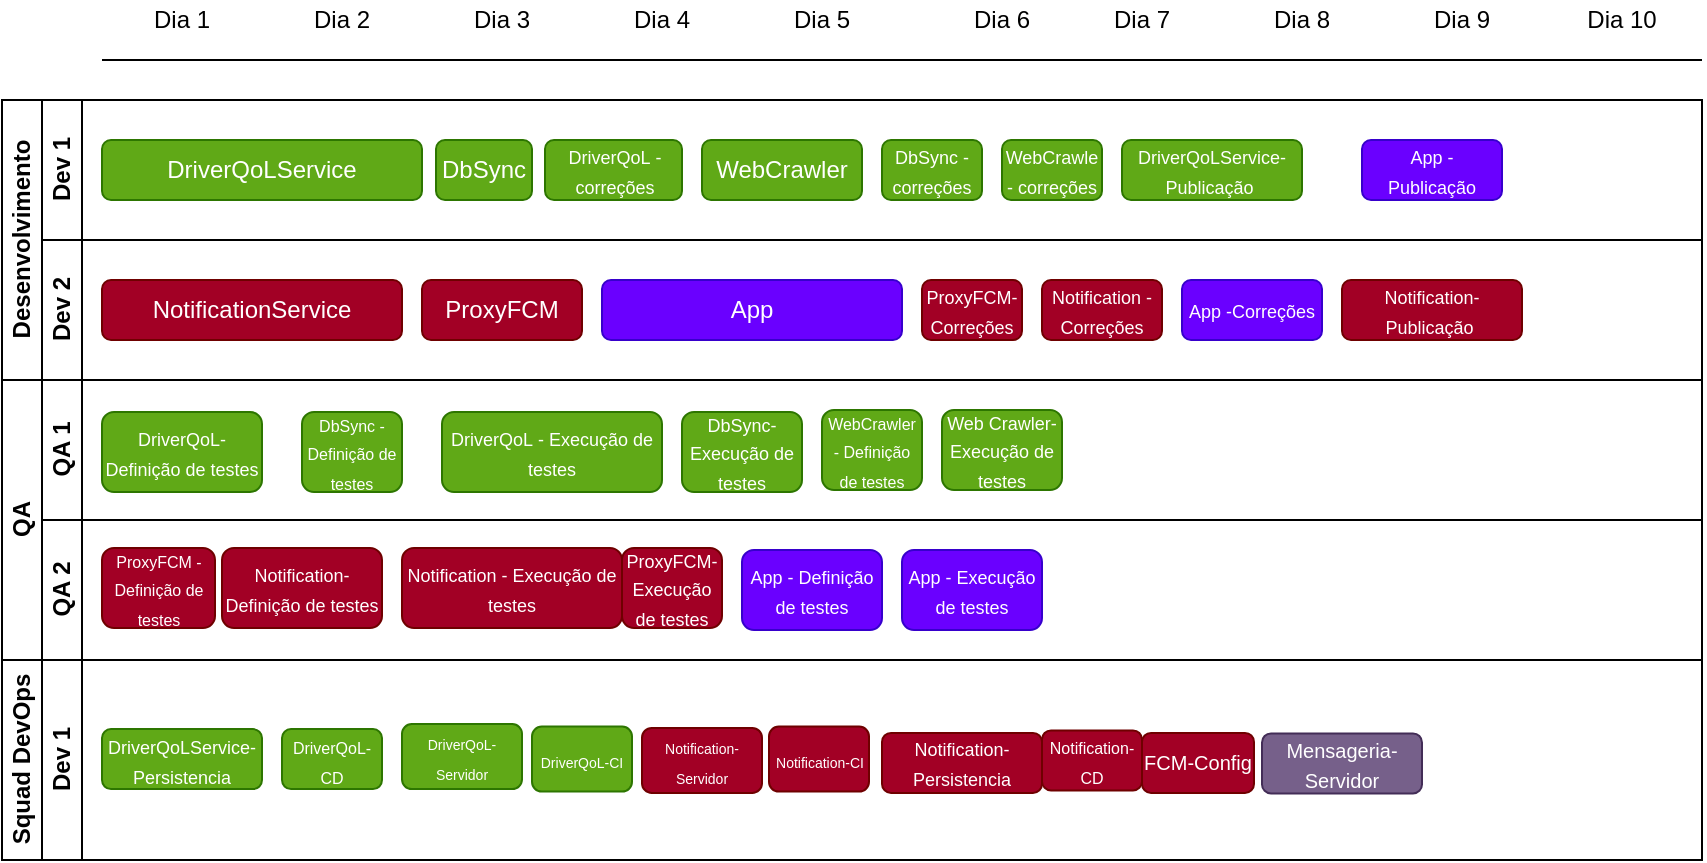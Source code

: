 <mxfile>
    <diagram id="xLTNWfZfP8uCeLcuHM0t" name="Page-1">
        <mxGraphModel dx="1140" dy="658" grid="1" gridSize="10" guides="1" tooltips="1" connect="1" arrows="1" fold="1" page="1" pageScale="1" pageWidth="827" pageHeight="1169" math="0" shadow="0">
            <root>
                <mxCell id="0"/>
                <mxCell id="1" parent="0"/>
                <mxCell id="2" value="Desenvolvimento" style="swimlane;html=1;childLayout=stackLayout;resizeParent=1;resizeParentMax=0;horizontal=0;startSize=20;horizontalStack=0;" vertex="1" parent="1">
                    <mxGeometry x="30" y="60" width="850" height="140" as="geometry"/>
                </mxCell>
                <mxCell id="3" value="Dev 1" style="swimlane;html=1;startSize=20;horizontal=0;" vertex="1" parent="2">
                    <mxGeometry x="20" width="830" height="70" as="geometry"/>
                </mxCell>
                <mxCell id="8" value="DriverQoLService" style="rounded=1;whiteSpace=wrap;html=1;fillColor=#60a917;strokeColor=#2D7600;fontColor=#ffffff;" vertex="1" parent="3">
                    <mxGeometry x="30" y="20" width="160" height="30" as="geometry"/>
                </mxCell>
                <mxCell id="52" value="&lt;font style=&quot;font-size: 9px&quot;&gt;DriverQoL&amp;nbsp;- correções&lt;/font&gt;" style="rounded=1;whiteSpace=wrap;html=1;fillColor=#60a917;strokeColor=#2D7600;fontColor=#ffffff;" vertex="1" parent="3">
                    <mxGeometry x="251.5" y="20" width="68.5" height="30" as="geometry"/>
                </mxCell>
                <mxCell id="12" value="DbSync" style="rounded=1;whiteSpace=wrap;html=1;fillColor=#60a917;strokeColor=#2D7600;fontColor=#ffffff;" vertex="1" parent="3">
                    <mxGeometry x="197" y="20" width="48" height="30" as="geometry"/>
                </mxCell>
                <mxCell id="74" value="&lt;font style=&quot;font-size: 9px&quot;&gt;DbSync - correções&lt;/font&gt;" style="rounded=1;whiteSpace=wrap;html=1;fillColor=#60a917;strokeColor=#2D7600;fontColor=#ffffff;" vertex="1" parent="3">
                    <mxGeometry x="420" y="20" width="50" height="30" as="geometry"/>
                </mxCell>
                <mxCell id="17" value="WebCrawler" style="rounded=1;whiteSpace=wrap;html=1;fillColor=#60a917;strokeColor=#2D7600;fontColor=#ffffff;" vertex="1" parent="3">
                    <mxGeometry x="330" y="20" width="80" height="30" as="geometry"/>
                </mxCell>
                <mxCell id="81" value="&lt;font style=&quot;font-size: 9px&quot;&gt;WebCrawle - correções&lt;/font&gt;" style="rounded=1;whiteSpace=wrap;html=1;fillColor=#60a917;strokeColor=#2D7600;fontColor=#ffffff;" vertex="1" parent="3">
                    <mxGeometry x="480" y="20" width="50" height="30" as="geometry"/>
                </mxCell>
                <mxCell id="84" value="&lt;font style=&quot;font-size: 9px&quot;&gt;DriverQoLService-Publicação&amp;nbsp;&lt;/font&gt;" style="rounded=1;whiteSpace=wrap;html=1;fillColor=#60a917;strokeColor=#2D7600;fontColor=#ffffff;" vertex="1" parent="3">
                    <mxGeometry x="540" y="20" width="90" height="30" as="geometry"/>
                </mxCell>
                <mxCell id="86" value="&lt;font style=&quot;font-size: 9px&quot;&gt;App - Publicação&lt;/font&gt;" style="rounded=1;whiteSpace=wrap;html=1;fillColor=#6a00ff;strokeColor=#3700CC;fontColor=#ffffff;" vertex="1" parent="3">
                    <mxGeometry x="660" y="20" width="70" height="30" as="geometry"/>
                </mxCell>
                <mxCell id="4" value="Dev 2" style="swimlane;html=1;startSize=20;horizontal=0;" vertex="1" parent="2">
                    <mxGeometry x="20" y="70" width="830" height="70" as="geometry"/>
                </mxCell>
                <mxCell id="18" value="NotificationService" style="rounded=1;whiteSpace=wrap;html=1;fillColor=#a20025;strokeColor=#6F0000;fontColor=#ffffff;" vertex="1" parent="4">
                    <mxGeometry x="30" y="20" width="150" height="30" as="geometry"/>
                </mxCell>
                <mxCell id="45" value="ProxyFCM" style="rounded=1;whiteSpace=wrap;html=1;fillColor=#a20025;strokeColor=#6F0000;fontColor=#ffffff;" vertex="1" parent="4">
                    <mxGeometry x="190" y="20" width="80" height="30" as="geometry"/>
                </mxCell>
                <mxCell id="72" value="&lt;font style=&quot;font-size: 9px&quot;&gt;Notification - Correções&lt;/font&gt;" style="rounded=1;whiteSpace=wrap;html=1;fillColor=#a20025;strokeColor=#6F0000;fontColor=#ffffff;" vertex="1" parent="4">
                    <mxGeometry x="500" y="20" width="60" height="30" as="geometry"/>
                </mxCell>
                <mxCell id="20" value="App" style="rounded=1;whiteSpace=wrap;html=1;fillColor=#6a00ff;strokeColor=#3700CC;fontColor=#ffffff;" vertex="1" parent="4">
                    <mxGeometry x="280" y="20" width="150" height="30" as="geometry"/>
                </mxCell>
                <mxCell id="75" value="&lt;font style=&quot;font-size: 9px&quot;&gt;ProxyFCM- Correções&lt;/font&gt;" style="rounded=1;whiteSpace=wrap;html=1;fillColor=#a20025;strokeColor=#6F0000;fontColor=#ffffff;" vertex="1" parent="4">
                    <mxGeometry x="440" y="20" width="50" height="30" as="geometry"/>
                </mxCell>
                <mxCell id="83" value="&lt;font style=&quot;font-size: 9px&quot;&gt;App -Correções&lt;/font&gt;" style="rounded=1;whiteSpace=wrap;html=1;fillColor=#6a00ff;strokeColor=#3700CC;fontColor=#ffffff;" vertex="1" parent="4">
                    <mxGeometry x="570" y="20" width="70" height="30" as="geometry"/>
                </mxCell>
                <mxCell id="85" value="&lt;font style=&quot;font-size: 9px&quot;&gt;Notification-Publicação&amp;nbsp;&lt;/font&gt;" style="rounded=1;whiteSpace=wrap;html=1;fillColor=#a20025;strokeColor=#6F0000;fontColor=#ffffff;" vertex="1" parent="4">
                    <mxGeometry x="650" y="20" width="90" height="30" as="geometry"/>
                </mxCell>
                <mxCell id="10" value="" style="endArrow=none;html=1;" edge="1" parent="1">
                    <mxGeometry width="50" height="50" relative="1" as="geometry">
                        <mxPoint x="80" y="40" as="sourcePoint"/>
                        <mxPoint x="880" y="40" as="targetPoint"/>
                    </mxGeometry>
                </mxCell>
                <mxCell id="11" value="Dia 1" style="text;html=1;strokeColor=none;fillColor=none;align=center;verticalAlign=middle;whiteSpace=wrap;rounded=0;" vertex="1" parent="1">
                    <mxGeometry x="90" y="10" width="60" height="20" as="geometry"/>
                </mxCell>
                <mxCell id="13" value="Dia 2" style="text;html=1;strokeColor=none;fillColor=none;align=center;verticalAlign=middle;whiteSpace=wrap;rounded=0;" vertex="1" parent="1">
                    <mxGeometry x="170" y="10" width="60" height="20" as="geometry"/>
                </mxCell>
                <mxCell id="14" value="Dia 3" style="text;html=1;strokeColor=none;fillColor=none;align=center;verticalAlign=middle;whiteSpace=wrap;rounded=0;" vertex="1" parent="1">
                    <mxGeometry x="250" y="10" width="60" height="20" as="geometry"/>
                </mxCell>
                <mxCell id="15" value="Dia 4" style="text;html=1;strokeColor=none;fillColor=none;align=center;verticalAlign=middle;whiteSpace=wrap;rounded=0;" vertex="1" parent="1">
                    <mxGeometry x="330" y="10" width="60" height="20" as="geometry"/>
                </mxCell>
                <mxCell id="16" value="Dia 5" style="text;html=1;strokeColor=none;fillColor=none;align=center;verticalAlign=middle;whiteSpace=wrap;rounded=0;" vertex="1" parent="1">
                    <mxGeometry x="410" y="10" width="60" height="20" as="geometry"/>
                </mxCell>
                <mxCell id="21" value="Squad DevOps" style="swimlane;html=1;childLayout=stackLayout;resizeParent=1;resizeParentMax=0;horizontal=0;startSize=20;horizontalStack=0;" vertex="1" parent="1">
                    <mxGeometry x="30" y="340" width="850" height="100" as="geometry"/>
                </mxCell>
                <mxCell id="53" value="Dev 1" style="swimlane;html=1;startSize=20;horizontal=0;" vertex="1" parent="21">
                    <mxGeometry x="20" width="830" height="100" as="geometry"/>
                </mxCell>
                <mxCell id="55" value="&lt;font style=&quot;font-size: 8px&quot;&gt;DriverQoL-CD&lt;br&gt;&lt;/font&gt;" style="rounded=1;whiteSpace=wrap;html=1;fillColor=#60a917;strokeColor=#2D7600;fontColor=#ffffff;" vertex="1" parent="53">
                    <mxGeometry x="120" y="34.56" width="50" height="30" as="geometry"/>
                </mxCell>
                <mxCell id="60" value="&lt;font style=&quot;font-size: 8px&quot;&gt;Notification-CD&lt;br&gt;&lt;/font&gt;" style="rounded=1;whiteSpace=wrap;html=1;fillColor=#a20025;strokeColor=#6F0000;fontColor=#ffffff;" vertex="1" parent="53">
                    <mxGeometry x="500" y="35.19" width="50" height="30" as="geometry"/>
                </mxCell>
                <mxCell id="62" value="&lt;font style=&quot;font-size: 7px&quot;&gt;DriverQoL-Servidor&lt;/font&gt;" style="rounded=1;whiteSpace=wrap;html=1;fillColor=#60a917;strokeColor=#2D7600;fontColor=#ffffff;" vertex="1" parent="53">
                    <mxGeometry x="180" y="32.06" width="60" height="32.5" as="geometry"/>
                </mxCell>
                <mxCell id="64" value="&lt;font style=&quot;font-size: 9px&quot;&gt;DriverQoLService-Persistencia&lt;/font&gt;" style="rounded=1;whiteSpace=wrap;html=1;fillColor=#60a917;strokeColor=#2D7600;fontColor=#ffffff;" vertex="1" parent="53">
                    <mxGeometry x="30" y="34.56" width="80" height="30" as="geometry"/>
                </mxCell>
                <mxCell id="65" value="&lt;font style=&quot;font-size: 10px&quot;&gt;Mensageria-Servidor&lt;/font&gt;" style="rounded=1;whiteSpace=wrap;html=1;fillColor=#76608a;strokeColor=#432D57;fontColor=#ffffff;" vertex="1" parent="53">
                    <mxGeometry x="610" y="36.69" width="80" height="30" as="geometry"/>
                </mxCell>
                <mxCell id="66" value="&lt;font style=&quot;font-size: 10px&quot;&gt;FCM-Config&lt;/font&gt;" style="rounded=1;whiteSpace=wrap;html=1;fillColor=#a20025;strokeColor=#6F0000;fontColor=#ffffff;" vertex="1" parent="53">
                    <mxGeometry x="550" y="36.44" width="56" height="30" as="geometry"/>
                </mxCell>
                <mxCell id="67" value="&lt;font style=&quot;font-size: 9px&quot;&gt;Notification-Persistencia&lt;/font&gt;" style="rounded=1;whiteSpace=wrap;html=1;fillColor=#a20025;strokeColor=#6F0000;fontColor=#ffffff;" vertex="1" parent="53">
                    <mxGeometry x="420" y="36.44" width="80" height="30" as="geometry"/>
                </mxCell>
                <mxCell id="68" value="&lt;font style=&quot;font-size: 7px&quot;&gt;Notification-CI&lt;br&gt;&lt;/font&gt;" style="rounded=1;whiteSpace=wrap;html=1;fillColor=#a20025;strokeColor=#6F0000;fontColor=#ffffff;" vertex="1" parent="53">
                    <mxGeometry x="363.5" y="33.31" width="50" height="32.5" as="geometry"/>
                </mxCell>
                <mxCell id="69" value="&lt;font style=&quot;font-size: 7px&quot;&gt;Notification-Servidor&lt;/font&gt;" style="rounded=1;whiteSpace=wrap;html=1;fillColor=#a20025;strokeColor=#6F0000;fontColor=#ffffff;" vertex="1" parent="53">
                    <mxGeometry x="300" y="33.94" width="60" height="32.5" as="geometry"/>
                </mxCell>
                <mxCell id="70" value="&lt;font style=&quot;font-size: 7px&quot;&gt;DriverQoL-CI&lt;br&gt;&lt;/font&gt;" style="rounded=1;whiteSpace=wrap;html=1;fillColor=#60a917;strokeColor=#2D7600;fontColor=#ffffff;" vertex="1" parent="53">
                    <mxGeometry x="245" y="33.31" width="50" height="32.5" as="geometry"/>
                </mxCell>
                <mxCell id="30" value="QA" style="swimlane;html=1;childLayout=stackLayout;resizeParent=1;resizeParentMax=0;horizontal=0;startSize=20;horizontalStack=0;" vertex="1" parent="1">
                    <mxGeometry x="30" y="200" width="850" height="140" as="geometry"/>
                </mxCell>
                <mxCell id="31" value="QA 1" style="swimlane;html=1;startSize=20;horizontal=0;" vertex="1" parent="30">
                    <mxGeometry x="20" width="830" height="70" as="geometry"/>
                </mxCell>
                <mxCell id="32" value="&lt;font style=&quot;font-size: 9px&quot;&gt;DriverQoL-Definição de testes&lt;/font&gt;" style="rounded=1;whiteSpace=wrap;html=1;fillColor=#60a917;strokeColor=#2D7600;fontColor=#ffffff;" vertex="1" parent="31">
                    <mxGeometry x="30" y="16" width="80" height="40" as="geometry"/>
                </mxCell>
                <mxCell id="46" value="&lt;font style=&quot;font-size: 9px&quot;&gt;DriverQoL&amp;nbsp;- Execução de testes&lt;/font&gt;" style="rounded=1;whiteSpace=wrap;html=1;fillColor=#60a917;strokeColor=#2D7600;fontColor=#ffffff;" vertex="1" parent="31">
                    <mxGeometry x="200" y="16" width="110" height="40" as="geometry"/>
                </mxCell>
                <mxCell id="73" value="&lt;font style=&quot;font-size: 9px&quot;&gt;DbSync- Execução de testes&lt;/font&gt;" style="rounded=1;whiteSpace=wrap;html=1;fillColor=#60a917;strokeColor=#2D7600;fontColor=#ffffff;" vertex="1" parent="31">
                    <mxGeometry x="320" y="16" width="60" height="40" as="geometry"/>
                </mxCell>
                <mxCell id="79" value="&lt;font style=&quot;font-size: 8px&quot;&gt;WebCrawler - Definição de testes&lt;/font&gt;" style="rounded=1;whiteSpace=wrap;html=1;fillColor=#60a917;strokeColor=#2D7600;fontColor=#ffffff;" vertex="1" parent="31">
                    <mxGeometry x="390" y="15" width="50" height="40" as="geometry"/>
                </mxCell>
                <mxCell id="80" value="&lt;font style=&quot;font-size: 9px&quot;&gt;Web Crawler- Execução de testes&lt;/font&gt;" style="rounded=1;whiteSpace=wrap;html=1;fillColor=#60a917;strokeColor=#2D7600;fontColor=#ffffff;" vertex="1" parent="31">
                    <mxGeometry x="450" y="15" width="60" height="40" as="geometry"/>
                </mxCell>
                <mxCell id="33" value="&lt;font style=&quot;font-size: 8px&quot;&gt;DbSync - Definição de testes&lt;/font&gt;" style="rounded=1;whiteSpace=wrap;html=1;fillColor=#60a917;strokeColor=#2D7600;fontColor=#ffffff;" vertex="1" parent="31">
                    <mxGeometry x="130" y="16" width="50" height="40" as="geometry"/>
                </mxCell>
                <mxCell id="34" value="QA 2" style="swimlane;html=1;startSize=20;horizontal=0;" vertex="1" parent="30">
                    <mxGeometry x="20" y="70" width="830" height="70" as="geometry"/>
                </mxCell>
                <mxCell id="71" value="&lt;font style=&quot;font-size: 9px&quot;&gt;Notification - Execução de testes&lt;/font&gt;" style="rounded=1;whiteSpace=wrap;html=1;fillColor=#a20025;strokeColor=#6F0000;fontColor=#ffffff;" vertex="1" parent="34">
                    <mxGeometry x="180" y="14" width="110" height="40" as="geometry"/>
                </mxCell>
                <mxCell id="77" value="&lt;font style=&quot;font-size: 9px&quot;&gt;ProxyFCM- Execução de testes&lt;/font&gt;" style="rounded=1;whiteSpace=wrap;html=1;fillColor=#a20025;strokeColor=#6F0000;fontColor=#ffffff;" vertex="1" parent="34">
                    <mxGeometry x="290" y="14" width="50" height="40" as="geometry"/>
                </mxCell>
                <mxCell id="76" value="&lt;font style=&quot;font-size: 8px&quot;&gt;ProxyFCM - Definição de testes&lt;/font&gt;" style="rounded=1;whiteSpace=wrap;html=1;fillColor=#a20025;strokeColor=#6F0000;fontColor=#ffffff;" vertex="1" parent="34">
                    <mxGeometry x="30" y="14" width="56.5" height="40" as="geometry"/>
                </mxCell>
                <mxCell id="78" value="&lt;font style=&quot;font-size: 9px&quot;&gt;App - Execução de testes&lt;/font&gt;" style="rounded=1;whiteSpace=wrap;html=1;fillColor=#6a00ff;strokeColor=#3700CC;fontColor=#ffffff;" vertex="1" parent="34">
                    <mxGeometry x="430" y="15" width="70" height="40" as="geometry"/>
                </mxCell>
                <mxCell id="43" value="&lt;font style=&quot;font-size: 9px&quot;&gt;Notification-Definição de testes&lt;/font&gt;" style="rounded=1;whiteSpace=wrap;html=1;fillColor=#a20025;strokeColor=#6F0000;fontColor=#ffffff;" vertex="1" parent="34">
                    <mxGeometry x="90" y="14" width="80" height="40" as="geometry"/>
                </mxCell>
                <mxCell id="44" value="&lt;font style=&quot;font-size: 9px&quot;&gt;App - Definição de testes&lt;/font&gt;" style="rounded=1;whiteSpace=wrap;html=1;fillColor=#6a00ff;strokeColor=#3700CC;fontColor=#ffffff;" vertex="1" parent="34">
                    <mxGeometry x="350" y="15" width="70" height="40" as="geometry"/>
                </mxCell>
                <mxCell id="47" value="Dia 6" style="text;html=1;strokeColor=none;fillColor=none;align=center;verticalAlign=middle;whiteSpace=wrap;rounded=0;" vertex="1" parent="1">
                    <mxGeometry x="500" y="10" width="60" height="20" as="geometry"/>
                </mxCell>
                <mxCell id="48" value="Dia 7" style="text;html=1;strokeColor=none;fillColor=none;align=center;verticalAlign=middle;whiteSpace=wrap;rounded=0;" vertex="1" parent="1">
                    <mxGeometry x="570" y="10" width="60" height="20" as="geometry"/>
                </mxCell>
                <mxCell id="49" value="Dia 8" style="text;html=1;strokeColor=none;fillColor=none;align=center;verticalAlign=middle;whiteSpace=wrap;rounded=0;" vertex="1" parent="1">
                    <mxGeometry x="650" y="10" width="60" height="20" as="geometry"/>
                </mxCell>
                <mxCell id="50" value="Dia 9" style="text;html=1;strokeColor=none;fillColor=none;align=center;verticalAlign=middle;whiteSpace=wrap;rounded=0;" vertex="1" parent="1">
                    <mxGeometry x="730" y="10" width="60" height="20" as="geometry"/>
                </mxCell>
                <mxCell id="51" value="Dia 10" style="text;html=1;strokeColor=none;fillColor=none;align=center;verticalAlign=middle;whiteSpace=wrap;rounded=0;" vertex="1" parent="1">
                    <mxGeometry x="810" y="10" width="60" height="20" as="geometry"/>
                </mxCell>
            </root>
        </mxGraphModel>
    </diagram>
</mxfile>
